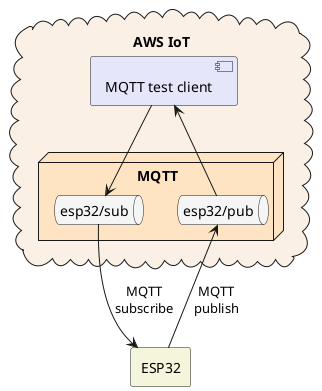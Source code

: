 @startuml


cloud awsiot as "AWS IoT" #Linen {
    component testclient as "MQTT test client"  #Lavender
    node MQTT #Bisque {
        queue sub as "esp32/sub"  #WhiteSmoke
        queue pub as "esp32/pub"  #WhiteSmoke
    }
}
agent esp32 as "ESP32"  #Beige

testclient --> sub
testclient <-- pub

sub --> esp32 : MQTT\nsubscribe
pub <-- esp32  : MQTT\npublish

@enduml
